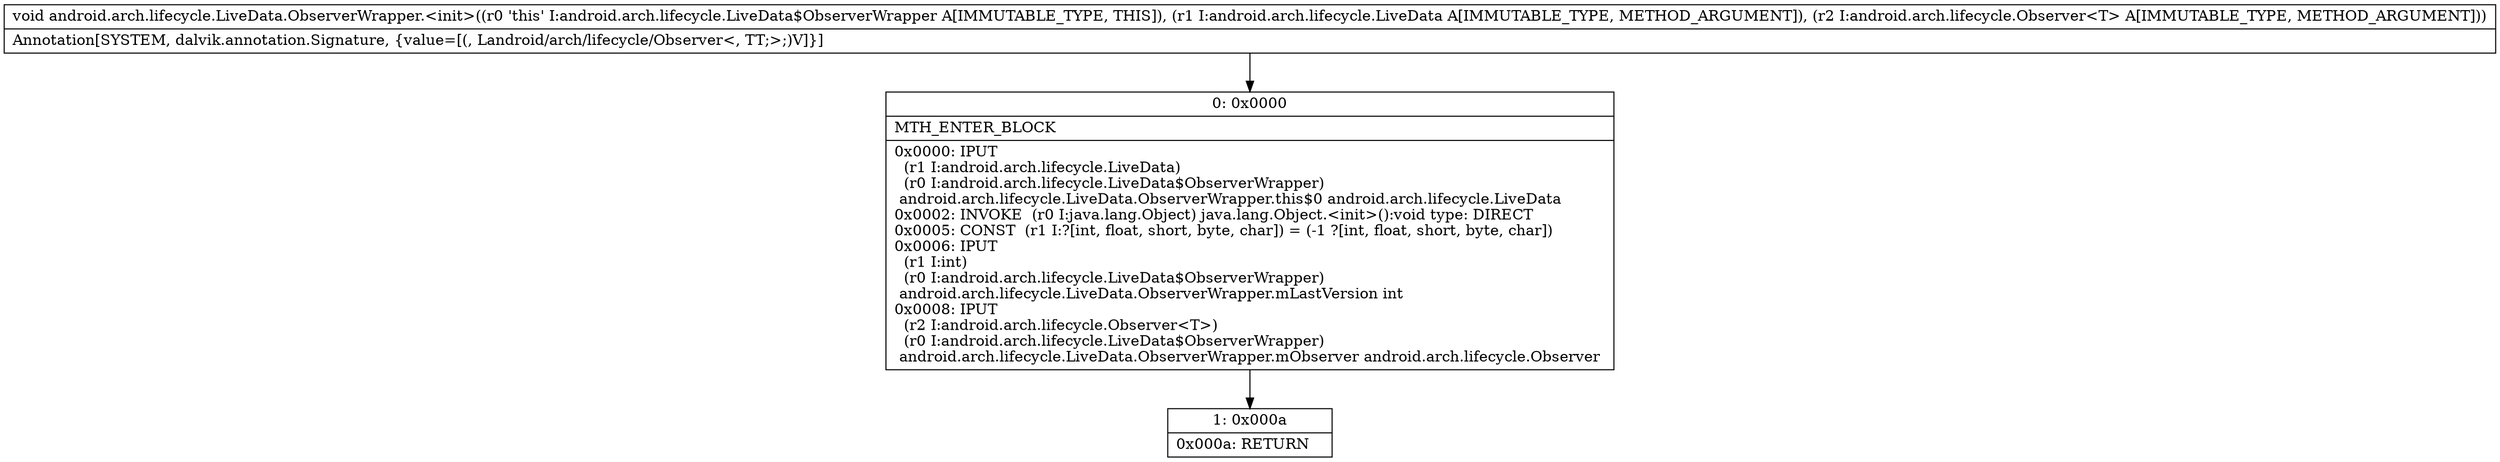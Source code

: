 digraph "CFG forandroid.arch.lifecycle.LiveData.ObserverWrapper.\<init\>(Landroid\/arch\/lifecycle\/LiveData;Landroid\/arch\/lifecycle\/Observer;)V" {
Node_0 [shape=record,label="{0\:\ 0x0000|MTH_ENTER_BLOCK\l|0x0000: IPUT  \l  (r1 I:android.arch.lifecycle.LiveData)\l  (r0 I:android.arch.lifecycle.LiveData$ObserverWrapper)\l android.arch.lifecycle.LiveData.ObserverWrapper.this$0 android.arch.lifecycle.LiveData \l0x0002: INVOKE  (r0 I:java.lang.Object) java.lang.Object.\<init\>():void type: DIRECT \l0x0005: CONST  (r1 I:?[int, float, short, byte, char]) = (\-1 ?[int, float, short, byte, char]) \l0x0006: IPUT  \l  (r1 I:int)\l  (r0 I:android.arch.lifecycle.LiveData$ObserverWrapper)\l android.arch.lifecycle.LiveData.ObserverWrapper.mLastVersion int \l0x0008: IPUT  \l  (r2 I:android.arch.lifecycle.Observer\<T\>)\l  (r0 I:android.arch.lifecycle.LiveData$ObserverWrapper)\l android.arch.lifecycle.LiveData.ObserverWrapper.mObserver android.arch.lifecycle.Observer \l}"];
Node_1 [shape=record,label="{1\:\ 0x000a|0x000a: RETURN   \l}"];
MethodNode[shape=record,label="{void android.arch.lifecycle.LiveData.ObserverWrapper.\<init\>((r0 'this' I:android.arch.lifecycle.LiveData$ObserverWrapper A[IMMUTABLE_TYPE, THIS]), (r1 I:android.arch.lifecycle.LiveData A[IMMUTABLE_TYPE, METHOD_ARGUMENT]), (r2 I:android.arch.lifecycle.Observer\<T\> A[IMMUTABLE_TYPE, METHOD_ARGUMENT]))  | Annotation[SYSTEM, dalvik.annotation.Signature, \{value=[(, Landroid\/arch\/lifecycle\/Observer\<, TT;\>;)V]\}]\l}"];
MethodNode -> Node_0;
Node_0 -> Node_1;
}

